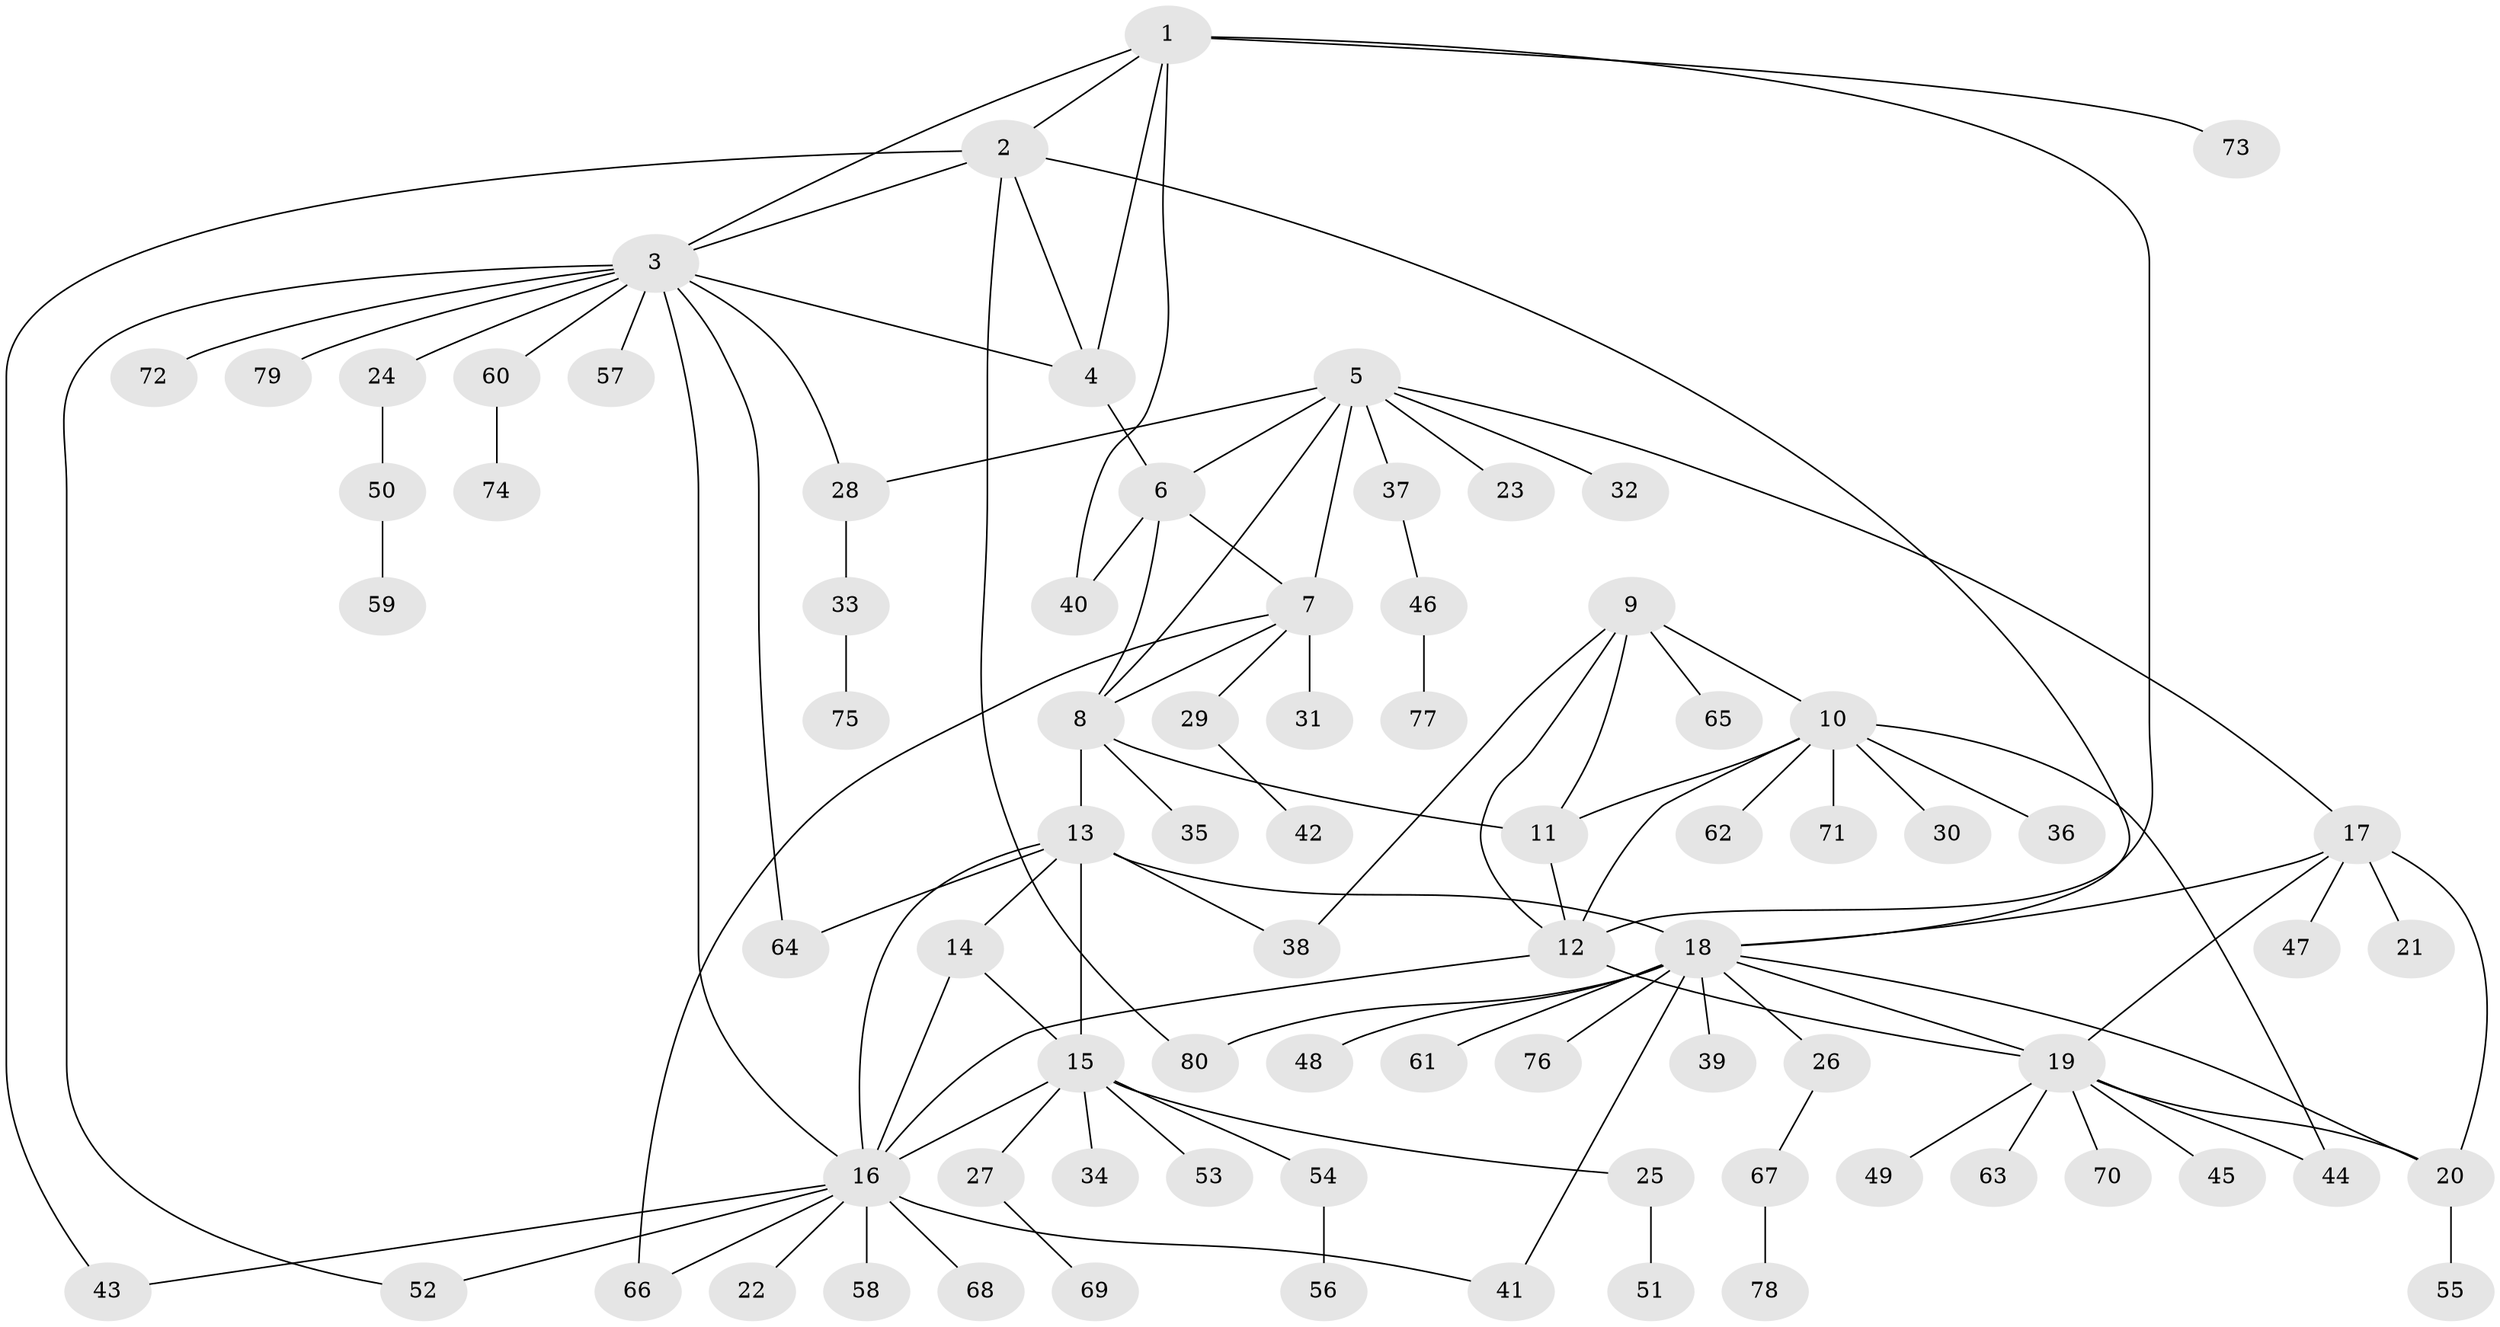 // Generated by graph-tools (version 1.1) at 2025/55/03/09/25 04:55:16]
// undirected, 80 vertices, 110 edges
graph export_dot {
graph [start="1"]
  node [color=gray90,style=filled];
  1;
  2;
  3;
  4;
  5;
  6;
  7;
  8;
  9;
  10;
  11;
  12;
  13;
  14;
  15;
  16;
  17;
  18;
  19;
  20;
  21;
  22;
  23;
  24;
  25;
  26;
  27;
  28;
  29;
  30;
  31;
  32;
  33;
  34;
  35;
  36;
  37;
  38;
  39;
  40;
  41;
  42;
  43;
  44;
  45;
  46;
  47;
  48;
  49;
  50;
  51;
  52;
  53;
  54;
  55;
  56;
  57;
  58;
  59;
  60;
  61;
  62;
  63;
  64;
  65;
  66;
  67;
  68;
  69;
  70;
  71;
  72;
  73;
  74;
  75;
  76;
  77;
  78;
  79;
  80;
  1 -- 2;
  1 -- 3;
  1 -- 4;
  1 -- 12;
  1 -- 40;
  1 -- 73;
  2 -- 3;
  2 -- 4;
  2 -- 18;
  2 -- 43;
  2 -- 80;
  3 -- 4;
  3 -- 16;
  3 -- 24;
  3 -- 28;
  3 -- 52;
  3 -- 57;
  3 -- 60;
  3 -- 64;
  3 -- 72;
  3 -- 79;
  4 -- 6;
  5 -- 6;
  5 -- 7;
  5 -- 8;
  5 -- 17;
  5 -- 23;
  5 -- 28;
  5 -- 32;
  5 -- 37;
  6 -- 7;
  6 -- 8;
  6 -- 40;
  7 -- 8;
  7 -- 29;
  7 -- 31;
  7 -- 66;
  8 -- 11;
  8 -- 13;
  8 -- 35;
  9 -- 10;
  9 -- 11;
  9 -- 12;
  9 -- 38;
  9 -- 65;
  10 -- 11;
  10 -- 12;
  10 -- 30;
  10 -- 36;
  10 -- 44;
  10 -- 62;
  10 -- 71;
  11 -- 12;
  12 -- 16;
  12 -- 19;
  13 -- 14;
  13 -- 15;
  13 -- 16;
  13 -- 18;
  13 -- 38;
  13 -- 64;
  14 -- 15;
  14 -- 16;
  15 -- 16;
  15 -- 25;
  15 -- 27;
  15 -- 34;
  15 -- 53;
  15 -- 54;
  16 -- 22;
  16 -- 41;
  16 -- 43;
  16 -- 52;
  16 -- 58;
  16 -- 66;
  16 -- 68;
  17 -- 18;
  17 -- 19;
  17 -- 20;
  17 -- 21;
  17 -- 47;
  18 -- 19;
  18 -- 20;
  18 -- 26;
  18 -- 39;
  18 -- 41;
  18 -- 48;
  18 -- 61;
  18 -- 76;
  18 -- 80;
  19 -- 20;
  19 -- 44;
  19 -- 45;
  19 -- 49;
  19 -- 63;
  19 -- 70;
  20 -- 55;
  24 -- 50;
  25 -- 51;
  26 -- 67;
  27 -- 69;
  28 -- 33;
  29 -- 42;
  33 -- 75;
  37 -- 46;
  46 -- 77;
  50 -- 59;
  54 -- 56;
  60 -- 74;
  67 -- 78;
}
